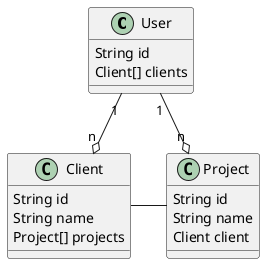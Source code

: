 @startuml
User "1" --o "n" Client
User "1" --o "n" Project
Client - Project

class User {
    String id
    Client[] clients
}

class Client {
    String id
    String name
    Project[] projects
}

class Project {
    String id
    String name
    Client client
}

@enduml